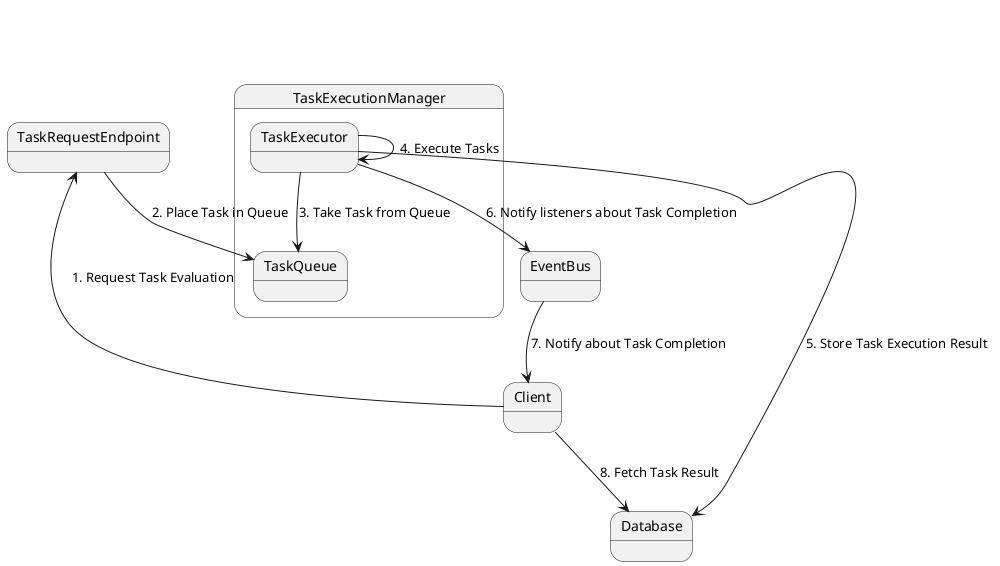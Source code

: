 @startuml
Client -left-> TaskRequestEndpoint : 1. Request Task Evaluation
EventBus --> Client : 7. Notify about Task Completion
Client --> Database : 8. Fetch Task Result

state TaskExecutionManager {
  TaskRequestEndpoint --> TaskQueue : 2. Place Task in Queue
  TaskExecutor --> TaskQueue : 3. Take Task from Queue
  TaskExecutor --> TaskExecutor : 4. Execute Tasks
  TaskExecutor --> EventBus : 6. Notify listeners about Task Completion
  TaskExecutor --> Database : 5. Store Task Execution Result
}
@enduml